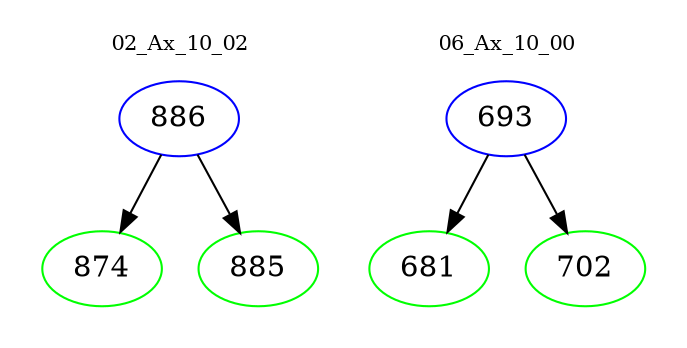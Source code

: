 digraph{
subgraph cluster_0 {
color = white
label = "02_Ax_10_02";
fontsize=10;
T0_886 [label="886", color="blue"]
T0_886 -> T0_874 [color="black"]
T0_874 [label="874", color="green"]
T0_886 -> T0_885 [color="black"]
T0_885 [label="885", color="green"]
}
subgraph cluster_1 {
color = white
label = "06_Ax_10_00";
fontsize=10;
T1_693 [label="693", color="blue"]
T1_693 -> T1_681 [color="black"]
T1_681 [label="681", color="green"]
T1_693 -> T1_702 [color="black"]
T1_702 [label="702", color="green"]
}
}
